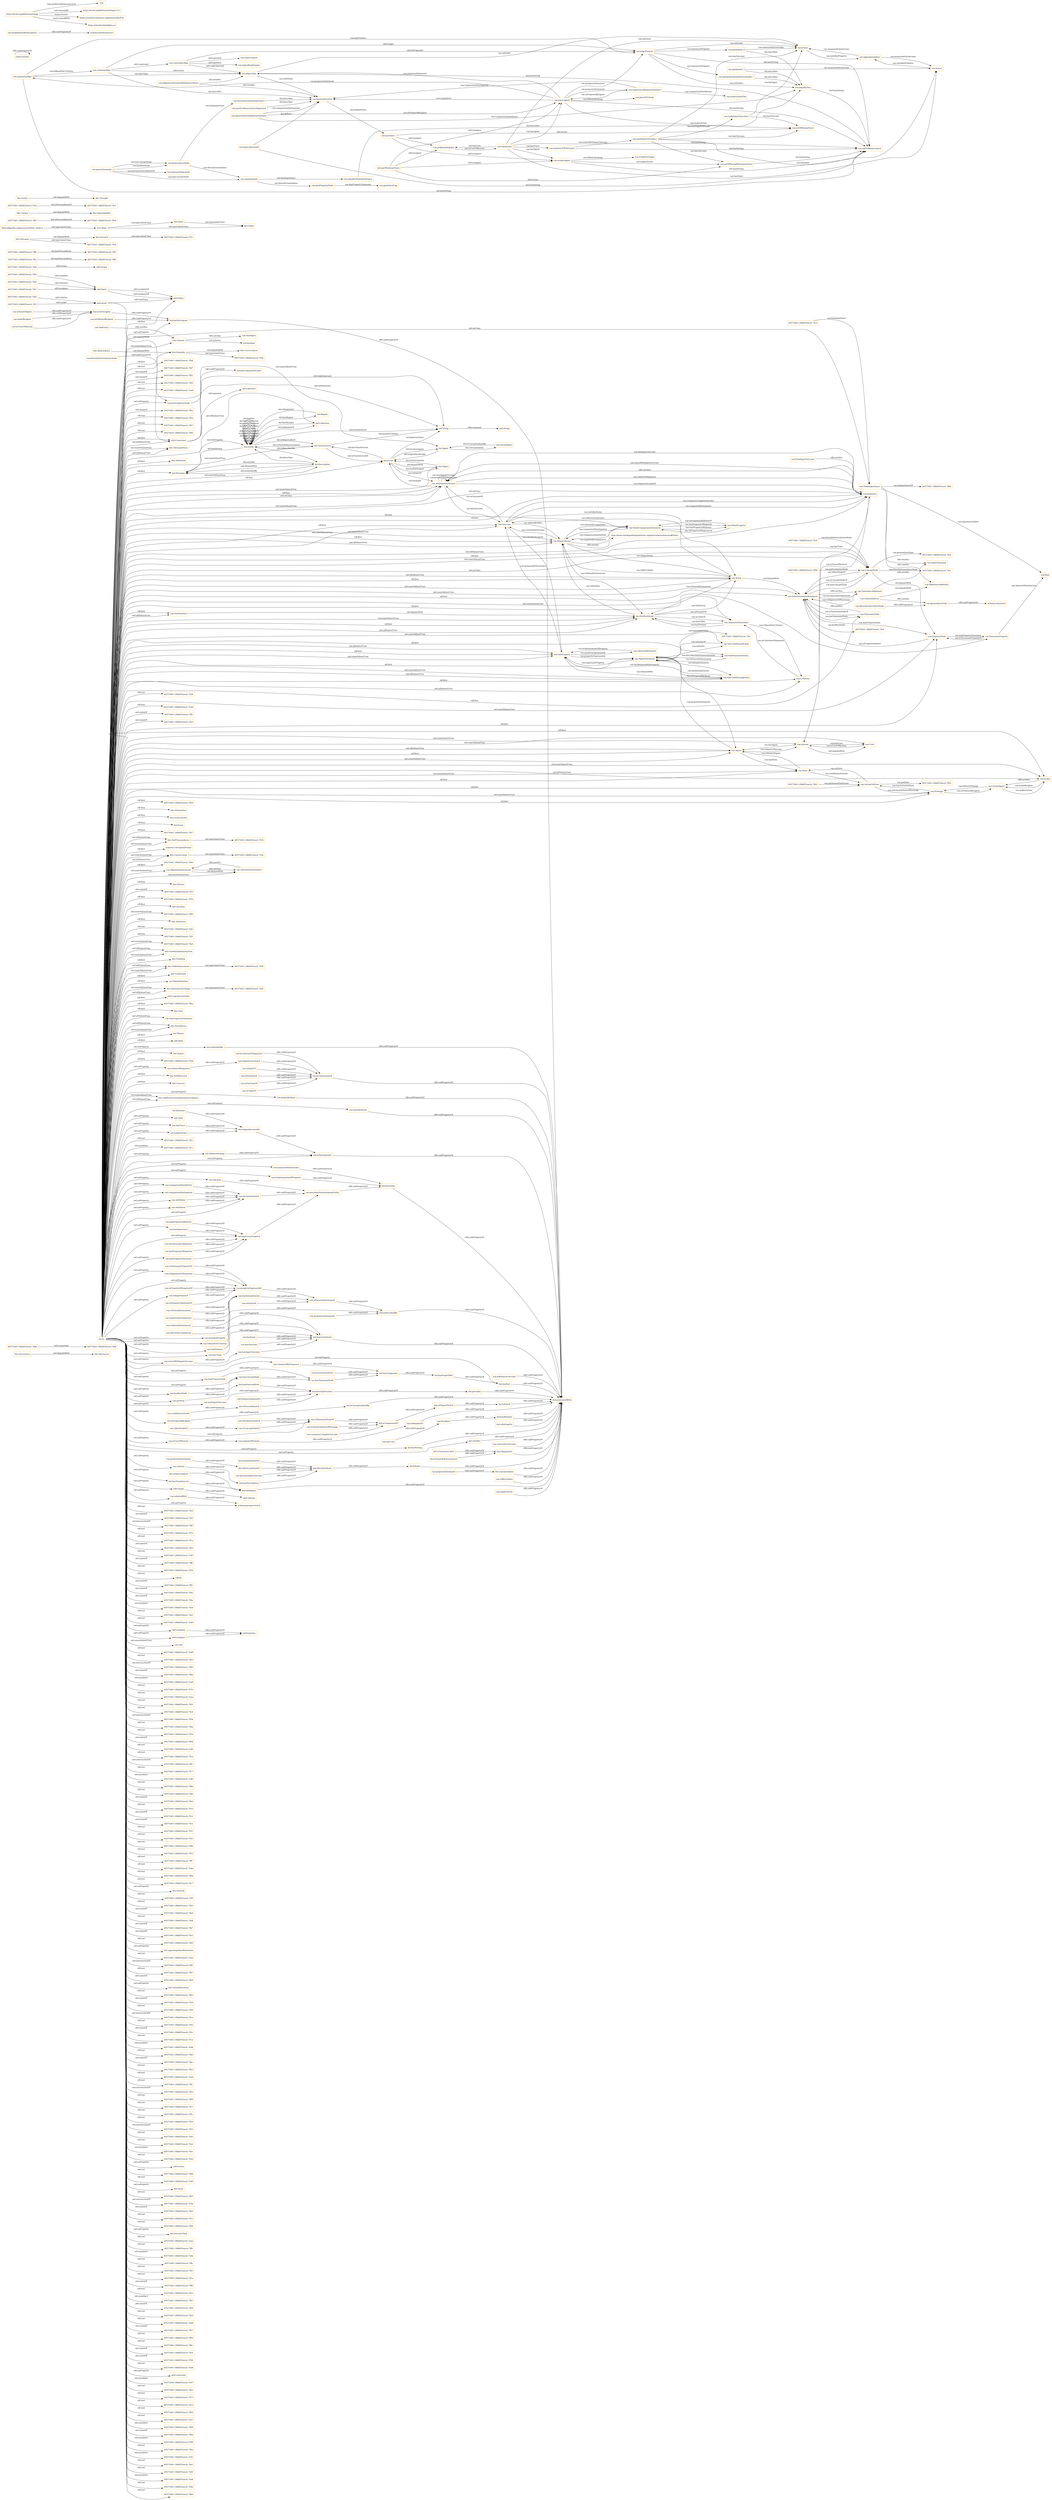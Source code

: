 digraph ar2dtool_diagram { 
rankdir=LR;
size="1501"
node [shape = rectangle, color="orange"]; "bhv:Dominance" "40575401:18bfd55eecd:-7fd8" "dul:Situation" "40575401:18bfd55eecd:-7fdb" "odrl:Action" "40575401:18bfd55eecd:-7fd5" "40575401:18bfd55eecd:-7ff9" "40575401:18bfd55eecd:-7fc6" "bhv:PersonalFocus" "bhv:Hedonism" "40575401:18bfd55eecd:-7ff3" "bhv:Societal" "vae:NodeImportance" "bhv:Universalism" "40575401:18bfd55eecd:-7f42" "40575401:18bfd55eecd:-7f59" "40575401:18bfd55eecd:-7fa1" "vae:Value" "bhv:Stimulation" "odrl:Policy" "bhv:Achievement" "bhv:Value" "dul:Norm" "40575401:18bfd55eecd:-7f4e" "40575401:18bfd55eecd:-7fed" "40575401:18bfd55eecd:-7f47" "odrl:Operator" "vae:VaeProperty" "bhv:SelfTrascendence" "vae:Outcome" "schema:ConceptualFrame" "vae:VaeEntity" "vae:MultiInputOutcome" "bhv:Conservation" "40575401:18bfd55eecd:-7f4d" "vae:AlignmentStatement" "bhv:Dependability" "dul:SocialObject" "bhv:Caring" "odrl:Asset" "bhv:Nature" "vae:Generalization" "vae:Context" "vae:ActionOnState" "vae:VaeStatement" "vae:TaxonomyProperty" "40575401:18bfd55eecd:-7f1b" "bhv:Security" "vae:ConceptNode" "dul:Object" "40575401:18bfd55eecd:-7fb2" "40575401:18bfd55eecd:-7f80" "bhv:Tolerance" "vae:System" "http://dbpedia.org/resource/Value_(ethics)" "bhv:Humility" "40575401:18bfd55eecd:-7fe7" "40575401:18bfd55eecd:-7f2f" "40575401:18bfd55eecd:-7fa4" "odrl:Party" "vae:Norm" "40575401:18bfd55eecd:-7f24" "40575401:18bfd55eecd:-7fc3" "40575401:18bfd55eecd:-7fb8" "bhv:GrowthAndAnxietyFree" "40575401:18bfd55eecd:-7ff0" "vae:User" "vae:Sequence" "vae:AgentStatement" "vae:VaeConditionedEntity" "bhv:Tradition" "dul:Event" "dul:Agent" "vae:ValueTaxonomyStatement" "40575401:18bfd55eecd:-7fcf" "40575401:18bfd55eecd:-7fc9" "vae:TaxonomyAlignment" "bhv:SelfEnhancement" "vae:Strategy" "vae:Agent" "bhv:Benevolence" "vae:FinalInputOutcome" "vae:VaeSituation" "bhv:Conformity" "vae:Action" "40575401:18bfd55eecd:-7fe1" "bhv:Resources" "dul:Collection" "40575401:18bfd55eecd:-7f1c" "vae:AwarenessStatement" "vae:ValueDefinition" "bhv:OpennessToChange" "vae:ActingAgent" "odrl:LogicalConstraint" "40575401:18bfd55eecd:-7f5a" "vae:ValueConcept" "vae:PropertyNode" "vae:ValueProperty" "40575401:18bfd55eecd:-7fde" "vae:ValueComparisonStatement" "40575401:18bfd55eecd:-7f30" "vae:VaeStatementEntity" "40575401:18bfd55eecd:-7fd2" "vae:Criterion" "bhv:Thought" "dul:TimeInterval" "40575401:18bfd55eecd:-7fbb" "40575401:18bfd55eecd:-7ff6" "40575401:18bfd55eecd:-7fbe" "vae:State" "dul:Entity" "bhv:Face" "vae:VaeConditioningEntity" "vae:TaxonomyNode" "vae:VaePropertyStatement" "bhv:SocialFocus" "40575401:18bfd55eecd:-7f3a" "40575401:18bfd55eecd:-7fc0" "odrl:Constraint" "vae:OptimizedProperty" "40575401:18bfd55eecd:-7fea" "dul:Theory" "40575401:18bfd55eecd:-7ffc" "dul:Region" "dul:Description" "40575401:18bfd55eecd:-7fcc" "bhv:Action" "vcvf:Value" "odrl:Rule" "bhv:Power" "vae:ImportanceRelation" "bhv:Personal" "40575401:18bfd55eecd:-7f39" "40575401:18bfd55eecd:-7fe4" "vae:ArgumentStatement" "bhv:SelfDirection" "bhv:Concern" "40575401:18bfd55eecd:-7fb5" "bhv:SelfProtectionAndAnxietyAvoidance" ; /*classes style*/
	"bhv:Action" -> "bhv:Thought" [ label = "owl:disjointWith" ];
	"vae:particularizesNode" -> "schema:subsumedUnder" [ label = "rdfs:subPropertyOf" ];
	"vae:hasConceptNode" -> "vae:hasTaxonomyNode" [ label = "rdfs:subPropertyOf" ];
	"vae:ConceptNode" -> "vae:PropertyNode" [ label = "owl:disjointWith" ];
	"vae:argumentAlign" -> "vae:criterionAlign" [ label = "vae:isBasedOnCriterion" ];
	"vae:argumentAlign" -> "vae:alignPremise" [ label = "vae:hasPremise" ];
	"vae:argumentAlign" -> "vae:alignClaim" [ label = "vae:hasClaim" ];
	"vae:argumentAlign" -> "vae:taxProblemContext" [ label = "dul:hasSetting" ];
	"vae:isTaxonomyNodeOf" -> "dul:isComponentOf" [ label = "rdfs:subPropertyOf" ];
	"vae:previousInputOutcome" -> "dul:directlyFollows" [ label = "rdfs:subPropertyOf" ];
	"vae:proposesStatement" -> "dul:conceptualizes" [ label = "rdfs:subPropertyOf" ];
	"vae:hasTaxonomyNode" -> "dul:hasComponent" [ label = "rdfs:subPropertyOf" ];
	"vae:giniPropertyNode" -> "vae:giniIndexProp" [ label = "vae:hasPropertyTaxonomy" ];
	"dul:isSatisfiedBy" -> "dul:associatedWith" [ label = "rdfs:subPropertyOf" ];
	"vae:nextInputOutcome" -> "dul:directlyPrecedes" [ label = "rdfs:subPropertyOf" ];
	"vae:abidesByValue" -> "dul:associatedWith" [ label = "rdfs:subPropertyOf" ];
	"vae:VaeSituation" -> "vae:VaeStatement" [ label = "owl:disjointWith" ];
	"vae:benvolenceNodeImportance" -> "vae:benevolenceTax" [ label = "dul:describes" ];
	"dul:conceptualizes" -> "dul:associatedWith" [ label = "rdfs:subPropertyOf" ];
	"vae:comparisonHasInferior" -> "vae:interpretationOn" [ label = "rdfs:subPropertyOf" ];
	"vae:hasTrace" -> "dul:isAgentInvolvedIn" [ label = "rdfs:subPropertyOf" ];
	"vae:shapesNorm" -> "dul:associatedWith" [ label = "rdfs:subPropertyOf" ];
	"vae:isInputOf" -> "dul:isConstituentOf" [ label = "rdfs:subPropertyOf" ];
	"dul:involvesAgent" -> "dul:hasParticipant" [ label = "rdfs:subPropertyOf" ];
	"dul:isObservableAt" -> "dul:hasRegion" [ label = "rdfs:subPropertyOf" ];
	"terms:license" -> "terms:license" [ label = "rdfs:subPropertyOf" ];
	"vae:multiInputOutcome2" -> "vae:actOfPayingTaxes" [ label = "vae:hasOutcome" ];
	"vae:multiInputOutcome2" -> "vae:state2" [ label = "vae:hasInput" ];
	"vae:satisfiesNorm" -> "dul:associatedWith" [ label = "rdfs:subPropertyOf" ];
	"bhv:SelfTrascendence" -> "40575401:18bfd55eecd:-7f24" [ label = "owl:equivalentClass" ];
	"dul:isAgentInvolvedIn" -> "dul:isParticipantIn" [ label = "rdfs:subPropertyOf" ];
	"http://dbpedia.org/resource/Value_(ethics)" -> "vcvf:Value" [ label = "owl:equivalentClass" ];
	"vae:describesVaeStatementEntity" -> "dul:describes" [ label = "rdfs:subPropertyOf" ];
	"vae:hasPropertyTaxonomy" -> "vae:expressesProperty" [ label = "rdfs:subPropertyOf" ];
	"dul:Event" -> "dul:Object" [ label = "owl:disjointWith" ];
	"vae:isPremiseOf" -> "dul:isConstituentOf" [ label = "rdfs:subPropertyOf" ];
	"dul:isConstituentOf" -> "dul:associatedWith" [ label = "rdfs:subPropertyOf" ];
	"vae:interpretationOn" -> "vae:describesVaeStatementEntity" [ label = "rdfs:subPropertyOf" ];
	"vae:isTestedInStatement" -> "vae:hasInterpretation" [ label = "rdfs:subPropertyOf" ];
	"dul:Description" -> "dul:Situation" [ label = "owl:disjointWith" ];
	"vae:giniIndex0_3" -> "vae:state1" [ label = "vae:measuredOnOutcome" ];
	"vae:giniIndex0_3" -> "vae:equalityTax" [ label = "dul:describes" ];
	"vae:madeByAgent" -> "dul:involvesAgent" [ label = "rdfs:subPropertyOf" ];
	"dul:isPreconditionOf" -> "dul:directlyPrecedes" [ label = "rdfs:subPropertyOf" ];
	"vae:isOutcomeOf" -> "dul:isConstituentOf" [ label = "rdfs:subPropertyOf" ];
	"vae:isPresentInStatement" -> "dul:isDescribedBy" [ label = "rdfs:subPropertyOf" ];
	"vae:hasInput" -> "dul:hasConstituent" [ label = "rdfs:subPropertyOf" ];
	"bhv:Personal" -> "bhv:Societal" [ label = "owl:disjointWith" ];
	"bhv:Personal" -> "40575401:18bfd55eecd:-7f3a" [ label = "owl:equivalentClass" ];
	"vae:hasUser" -> "vae:hasAgent" [ label = "rdfs:subPropertyOf" ];
	"vae:equalityTax" -> "vae:taxProblemContext" [ label = "dul:hasSetting" ];
	"vae:influencesOutcome" -> "dul:associatedWith" [ label = "rdfs:subPropertyOf" ];
	"dul:hasPart" -> "dul:associatedWith" [ label = "rdfs:subPropertyOf" ];
	"vae:onState" -> "dul:hasPrecondition" [ label = "rdfs:subPropertyOf" ];
	"vae:hasActionOnState" -> "dul:hasComponent" [ label = "rdfs:subPropertyOf" ];
	"vae:AgentStatement" -> "40575401:18bfd55eecd:-7fa1" [ label = "owl:equivalentClass" ];
	"vae:hasPropertyNode" -> "vae:hasTaxonomyNode" [ label = "rdfs:subPropertyOf" ];
	"vae:payMinimumTaxes" -> "vae:problemModeller" [ label = "odrl:assigner" ];
	"vae:payMinimumTaxes" -> "vae:payerAgent" [ label = "odrl:assignee" ];
	"vae:payMinimumTaxes" -> "vae:evaderAgent" [ label = "odrl:assignee" ];
	"vae:payMinimumTaxes" -> "vae:actOfPayingMiniumumTaxes" [ label = "odrl:action" ];
	"vae:equalityNode" -> "vae:giniPropertyNode" [ label = "vae:directlyGeneralizes" ];
	"vae:equalityNode" -> "vae:equalityNodeImportance" [ label = "vae:hasImportance" ];
	"dul:hasPrecondition" -> "dul:directlyFollows" [ label = "rdfs:subPropertyOf" ];
	"vae:hasPropertyOfSuperior" -> "vae:expressesProperty" [ label = "rdfs:subPropertyOf" ];
	"odrl:Asset" -> "odrl:Constraint" [ label = "owl:disjointWith" ];
	"bhv:Conservation" -> "40575401:18bfd55eecd:-7f5a" [ label = "owl:equivalentClass" ];
	"dul:hasRegion" -> "dul:associatedWith" [ label = "rdfs:subPropertyOf" ];
	"vae:isPropertyNodeOf" -> "vae:isTaxonomyNodeOf" [ label = "rdfs:subPropertyOf" ];
	"bhv:Societal" -> "40575401:18bfd55eecd:-7f1c" [ label = "owl:equivalentClass" ];
	"dul:precedes" -> "dul:associatedWith" [ label = "rdfs:subPropertyOf" ];
	"vae:comparisonHasSuperior" -> "vae:interpretationOn" [ label = "rdfs:subPropertyOf" ];
	"vae:hasOutcome" -> "dul:hasConstituent" [ label = "rdfs:subPropertyOf" ];
	"vae:Norm" -> "vae:ValueTaxonomyStatement" [ label = "owl:disjointWith" ];
	"vae:alignPremise" -> "vae:equalityTax" [ label = "vae:withValue" ];
	"vae:alignPremise" -> "vae:state2" [ label = "vae:onEntity" ];
	"vae:alignPremise" -> "vae:giniIndexSatisfiedThreshold0_7" [ label = "vae:expressesProperty" ];
	"vae:alignPremise" -> "vae:giniIndex0_9" [ label = "vae:expressesProperty" ];
	"vae:alignPremise" -> "vae:taxProblemContext" [ label = "dul:hasSetting" ];
	"vae:isProposedByAgent" -> "dul:isConceptualizedBy" [ label = "rdfs:subPropertyOf" ];
	"dul:isComponentOf" -> "dul:isPropertPartOf" [ label = "rdfs:subPropertyOf" ];
	"vae:Value" -> "bhv:Value" [ label = "owl:equivalentClass" ];
	"bhv:Dominance" -> "bhv:Resources" [ label = "owl:disjointWith" ];
	"vae:isEntityOf" -> "vae:isPresentInStatement" [ label = "rdfs:subPropertyOf" ];
	"dul:isConceptualizedBy" -> "dul:associatedWith" [ label = "rdfs:subPropertyOf" ];
	"vae:MultiInputOutcome" -> "vae:Sequence" [ label = "rdfs:seeAlso" ];
	"vae:propertyExpressedAt" -> "vae:isPresentInStatement" [ label = "rdfs:subPropertyOf" ];
	"vae:payerAgent" -> "vae:taxProblemContext" [ label = "dul:hasSetting" ];
	"vae:payerAgent" -> "vae:importanceRelationTaxPayer" [ label = "vae:proposesStatement" ];
	"vae:payerAgent" -> "vae:payerStrategy" [ label = "vae:followsStrategy" ];
	"vae:payerAgent" -> "vae:benevolenceTax" [ label = "vcvf:commitsTo" ];
	"vae:payerAgent" -> "vae:argumentAlign" [ label = "vae:proposesStatement" ];
	"vae:payerAgent" -> "vae:alignClaim" [ label = "vae:proposesStatement" ];
	"vae:payerAgent" -> "vae:actOfPayingTaxes" [ label = "vae:makesAction" ];
	"vae:payerAgent" -> "vae:alignPremise" [ label = "vae:proposesStatement" ];
	"vae:hasState" -> "dul:isAgentInvolvedIn" [ label = "rdfs:subPropertyOf" ];
	"vae:AwarenessStatement" -> "vae:AlignmentStatement" [ label = "rdfs:seeAlso" ];
	"vae:isConceptNodeOf" -> "vae:isTaxonomyNodeOf" [ label = "rdfs:subPropertyOf" ];
	"bhv:Caring" -> "bhv:Dependability" [ label = "owl:disjointWith" ];
	"vae:payTaxes" -> "vae:problemModeller" [ label = "odrl:assigner" ];
	"vae:payTaxes" -> "vae:evaderAgent" [ label = "odrl:assignee" ];
	"vae:payTaxes" -> "vae:actOfPayingTaxes" [ label = "odrl:action" ];
	"vae:hasRootNode" -> "vae:hasConceptNode" [ label = "rdfs:subPropertyOf" ];
	"vae:isAgentOfSystem" -> "dul:isMemberOf" [ label = "rdfs:subPropertyOf" ];
	"dul:hasProperPart" -> "dul:hasPart" [ label = "rdfs:subPropertyOf" ];
	"vae:aggregationSum" -> "vae:state2" [ label = "vae:measuredOnOutcome" ];
	"vae:aggregationSum" -> "vae:state1" [ label = "vae:measuredOnOutcome" ];
	"vae:ValueConcept" -> "http://www.ontologydesignpatterns.org/ont/values/valuecore#Value" [ label = "rdfs:seeAlso" ];
	"vae:state1" -> "vae:aggregationSum" [ label = "vae:satisfiesProperty" ];
	"vae:isInputOutcomeOf" -> "dul:isConstituentOf" [ label = "rdfs:subPropertyOf" ];
	"vae:payerTaxonomy" -> "vae:taxonomAlignment" [ label = "vae:hasTaxonomyAlignment" ];
	"vae:payerTaxonomy" -> "vae:benevolenceNode" [ label = "vae:hasRootNode" ];
	"vae:payerTaxonomy" -> "vae:equalityNode" [ label = "vae:hasConceptNode" ];
	"vae:payerTaxonomy" -> "vae:benevolenceNode" [ label = "vae:hasConceptNode" ];
	"vae:isTaxonomyPropertyOf" -> "vae:propertyExpressedAt" [ label = "rdfs:subPropertyOf" ];
	"vae:giniIndex0_9" -> "vae:state2" [ label = "vae:measuredOnOutcome" ];
	"vae:giniIndex0_9" -> "vae:equalityTax" [ label = "dul:describes" ];
	"vae:directlyParticularizesNode" -> "vae:particularizesNode" [ label = "rdfs:subPropertyOf" ];
	"vae:isRootNodeOf" -> "vae:isConceptNodeOf" [ label = "rdfs:subPropertyOf" ];
	"vae:problemModeller" -> "vae:taxSystem" [ label = "vae:isUserOfSystem" ];
	"dul:hasSetting" -> "dul:associatedWith" [ label = "rdfs:subPropertyOf" ];
	"dul:hasMember" -> "dul:associatedWith" [ label = "rdfs:subPropertyOf" ];
	"vae:expressesProperty" -> "vae:describesVaeStatementEntity" [ label = "rdfs:subPropertyOf" ];
	"vae:taxSystem" -> "vae:problemModeller" [ label = "vae:hasUser" ];
	"vae:taxSystem" -> "vae:sequenceOfOutcomes" [ label = "vae:hasTrace" ];
	"vae:taxSystem" -> "vae:state2" [ label = "vae:hasState" ];
	"vae:taxSystem" -> "vae:state1" [ label = "vae:hasState" ];
	"vae:taxSystem" -> "vae:payerAgent" [ label = "vae:hasAgent" ];
	"vae:taxSystem" -> "vae:evaderAgent" [ label = "vae:hasAgent" ];
	"vae:taxSystem" -> "vae:taxProblemContext" [ label = "dul:hasSetting" ];
	"vae:hasAgent" -> "dul:hasMember" [ label = "rdfs:subPropertyOf" ];
	"vae:isFollowedByAgent" -> "dul:hasParticipant" [ label = "rdfs:subPropertyOf" ];
	"vae:criterionAlign" -> "vae:alignPremise" [ label = "odrl:target" ];
	"vae:criterionAlign" -> "vae:constraintAlign" [ label = "odrl:constraint" ];
	"vae:criterionAlign" -> "vae:alignClaim" [ label = "odrl:action" ];
	"vae:criterionAlign" -> "vae:benevolenceTax" [ label = "dul:describes" ];
	"vae:hasRelationWithProperty" -> "schema:hasPerspective" [ label = "rdfs:subPropertyOf" ];
	"vae:measuredOnOutcome" -> "dul:describes" [ label = "rdfs:subPropertyOf" ];
	"vae:isImportanceOf" -> "vae:propertyExpressedAt" [ label = "rdfs:subPropertyOf" ];
	"dul:isSettingFor" -> "dul:associatedWith" [ label = "rdfs:subPropertyOf" ];
	"vae:perform" -> "dul:hasPostcondition" [ label = "rdfs:subPropertyOf" ];
	"vcvf:Value" -> "bhv:Value" [ label = "owl:equivalentClass" ];
	"vcvf:Value" -> "vae:Value" [ label = "owl:equivalentClass" ];
	"dul:isPartOf" -> "dul:associatedWith" [ label = "rdfs:subPropertyOf" ];
	"vae:isTraceOfSystem" -> "dul:involvesAgent" [ label = "rdfs:subPropertyOf" ];
	"dul:isParticipantIn" -> "dul:associatedWith" [ label = "rdfs:subPropertyOf" ];
	"vae:directlyGeneralizesNode" -> "vae:generalizesNode" [ label = "rdfs:subPropertyOf" ];
	"dul:hasTimeInterval" -> "dul:hasRegion" [ label = "rdfs:subPropertyOf" ];
	"vae:importanceRelationTaxPayer" -> "vae:payerAgent" [ label = "vae:isProposedByAgent" ];
	"vae:importanceRelationTaxPayer" -> "vae:benevolenceTax" [ label = "vae:comparisonHasSuperior" ];
	"vae:importanceRelationTaxPayer" -> "vae:achievementTax" [ label = "vae:comparisonHasInferior" ];
	"vae:conditionsActionIn" -> "dul:isPreconditionOf" [ label = "rdfs:subPropertyOf" ];
	"vae:superiorInComparison" -> "vae:hasInterpretation" [ label = "rdfs:subPropertyOf" ];
	"vae:System" -> "vae:User" [ label = "owl:disjointWith" ];
	"dul:satisfies" -> "dul:associatedWith" [ label = "rdfs:subPropertyOf" ];
	"vae:TaxonomyNode" -> "vae:ValueTaxonomyStatement" [ label = "rdfs:seeAlso" ];
	"vae:ValueTaxonomyStatement" -> "vae:TaxonomyAlignment" [ label = "rdfs:seeAlso" ];
	"vae:followsStrategy" -> "dul:isParticipantIn" [ label = "rdfs:subPropertyOf" ];
	"vae:hasPropertyOfInferior" -> "vae:expressesProperty" [ label = "rdfs:subPropertyOf" ];
	"vae:composedBySequence" -> "dul:hasComponent" [ label = "rdfs:subPropertyOf" ];
	"vae:isActionOnStateOfStrategy" -> "dul:isComponentOf" [ label = "rdfs:subPropertyOf" ];
	"https://w3id.org/def/vaeontology" -> "vae:" [ label = "vann:preferredNamespaceUri" ];
	"https://w3id.org/def/vaeontology" -> "https://w3id.org/def/vaeontology/1.0.1" [ label = "owl:versionIRI" ];
	"https://w3id.org/def/vaeontology" -> "https://creativecommons.org/licenses/by/4.0/" [ label = "terms:license" ];
	"https://w3id.org/def/vaeontology" -> "https://chowlk.linkeddata.es" [ label = "mod:createdWith" ];
	"vae:benevolenceTax" -> "vae:payTaxes" [ label = "vae:shapesNorm" ];
	"dul:hasComponent" -> "dul:hasProperPart" [ label = "rdfs:subPropertyOf" ];
	"vae:startsWithInputOutcome" -> "vae:hasInputOutcome" [ label = "rdfs:subPropertyOf" ];
	"dul:hasParticipant" -> "dul:associatedWith" [ label = "rdfs:subPropertyOf" ];
	"vae:isOptimizationOfProperty" -> "dul:describes" [ label = "rdfs:subPropertyOf" ];
	"vae:propertyOptimizedAt" -> "dul:isDescribedBy" [ label = "rdfs:subPropertyOf" ];
	"bhv:Humility" -> "bhv:Universalism" [ label = "owl:disjointWith" ];
	"bhv:Humility" -> "40575401:18bfd55eecd:-7f4e" [ label = "owl:equivalentClass" ];
	"vae:FinalInputOutcome" -> "vae:Sequence" [ label = "rdfs:seeAlso" ];
	"odrl:target" -> "odrl:relation" [ label = "rdfs:subPropertyOf" ];
	"vae:benevolenceDef" -> "vae:benevolenceTax" [ label = "dul:defines" ];
	"vae:benevolenceDef" -> "vae:taxProblemContext" [ label = "dul:hasSetting" ];
	"bhv:SelfEnhancement" -> "40575401:18bfd55eecd:-7f30" [ label = "owl:equivalentClass" ];
	"dul:directlyPrecedes" -> "dul:precedes" [ label = "rdfs:subPropertyOf" ];
	"vae:makesAction" -> "dul:isAgentInvolvedIn" [ label = "rdfs:subPropertyOf" ];
	"vae:constrainsOutcome" -> "dul:associatedWith" [ label = "rdfs:subPropertyOf" ];
	"vae:withValue" -> "vae:interpretationOn" [ label = "rdfs:subPropertyOf" ];
	"vae:constraintAlign" -> "vae:alignClaim" [ label = "odrl:rightOperand" ];
	"vae:constraintAlign" -> "vae:sameContext" [ label = "odrl:operator" ];
	"vae:constraintAlign" -> "vae:logicalImplication" [ label = "odrl:operator" ];
	"vae:constraintAlign" -> "vae:alignPremise" [ label = "odrl:leftOperand" ];
	"dul:isRegionFor" -> "dul:associatedWith" [ label = "rdfs:subPropertyOf" ];
	"dul:describes" -> "dul:associatedWith" [ label = "rdfs:subPropertyOf" ];
	"vae:satisfiesProperty" -> "dul:isDescribedBy" [ label = "rdfs:subPropertyOf" ];
	"vae:isAlignmentOfTaxonomy" -> "vae:propertyExpressedAt" [ label = "rdfs:subPropertyOf" ];
	"vae:TaxonomyAlignment" -> "vae:ValueTaxonomy" [ label = "rdfs:seeAlso" ];
	"vae:generalizationRelationTaxPayer" -> "vae:payerAgent" [ label = "vae:isProposedByAgent" ];
	"vae:generalizationRelationTaxPayer" -> "vae:benevolenceTax" [ label = "vae:comparisonHasSuperior" ];
	"vae:generalizationRelationTaxPayer" -> "vae:equalityTax" [ label = "vae:comparisonHasInferior" ];
	"vae:hasImportance" -> "vae:expressesProperty" [ label = "rdfs:subPropertyOf" ];
	"vae:alignClaim" -> "vae:benevolenceTax" [ label = "vae:withValue" ];
	"vae:alignClaim" -> "vae:state2" [ label = "vae:onEntity" ];
	"vae:alignClaim" -> "vae:taxProblemContext" [ label = "dul:hasSetting" ];
	"dul:isDescribedBy" -> "dul:associatedWith" [ label = "rdfs:subPropertyOf" ];
	"vae:actOfPayingMiniumumTaxes" -> "vae:taxProblemContext" [ label = "dul:hasSetting" ];
	"vae:relationWith" -> "schema:perspectiveOn" [ label = "rdfs:subPropertyOf" ];
	"vae:NodeImportance" -> "vae:ValueTaxonomy" [ label = "rdfs:seeAlso" ];
	"vae:NodeImportance" -> "vae:ImportanceRelation" [ label = "rdfs:seeAlso" ];
	"dul:isSubordinatedTo" -> "dul:directlyFollows" [ label = "rdfs:subPropertyOf" ];
	"vae:multiInputOutcome1" -> "vae:multiInputOutcome2" [ label = "vae:nextInputOutcome" ];
	"vae:multiInputOutcome1" -> "vae:state2" [ label = "vae:hasOutcome" ];
	"vae:multiInputOutcome1" -> "vae:actOfPayingTaxes" [ label = "vae:hasOutcome" ];
	"vae:multiInputOutcome1" -> "vae:actOfPayingMiniumumTaxes" [ label = "vae:hasOutcome" ];
	"vae:multiInputOutcome1" -> "vae:state1" [ label = "vae:hasInput" ];
	"vae:Action" -> "vae:ActingAgent" [ label = "rdfs:seeAlso" ];
	"vae:isValuedInStatement" -> "vae:hasInterpretation" [ label = "rdfs:subPropertyOf" ];
	"vae:sequenceOfOutcomes" -> "vae:multiInputOutcome1" [ label = "vae:startsWithInputOutcome" ];
	"vae:sequenceOfOutcomes" -> "vae:taxProblemContext" [ label = "dul:hasSetting" ];
	"vae:inferiorInComparison" -> "vae:hasInterpretation" [ label = "rdfs:subPropertyOf" ];
	"vae:VaeEntity" -> "vae:Context" [ label = "rdfs:seeAlso" ];
	"vae:withNorm" -> "vae:interpretationOn" [ label = "rdfs:subPropertyOf" ];
	"vae:isClaimOf" -> "dul:isConstituentOf" [ label = "rdfs:subPropertyOf" ];
	"vae:hasInputOutcome" -> "dul:hasConstituent" [ label = "rdfs:subPropertyOf" ];
	"vae:alignmentSituationWithbenevolence" -> "vae:benevolenceTax" [ label = "dul:satisfies" ];
	"vae:alignmentSituationWithbenevolence" -> "vae:alignClaim" [ label = "dul:satisfies" ];
	"vae:isPropertyOfSuperiorOf" -> "vae:propertyExpressedAt" [ label = "rdfs:subPropertyOf" ];
	"vae:evaderAgent" -> "vae:actOfPayingMiniumumTaxes" [ label = "vae:makesAction" ];
	"vae:evaderAgent" -> "vae:evaderStrategy" [ label = "vae:followsStrategy" ];
	"vae:evaderAgent" -> "vae:taxProblemContext" [ label = "dul:hasSetting" ];
	"vae:isStateOfAgent" -> "dul:involvesAgent" [ label = "rdfs:subPropertyOf" ];
	"dul:isPropertPartOf" -> "dul:isPartOf" [ label = "rdfs:subPropertyOf" ];
	"vae:Generalization" -> "vae:generalizesNode" [ label = "rdfs:seeAlso" ];
	"vae:Generalization" -> "vae:ImportanceRelation" [ label = "owl:disjointWith" ];
	"vae:Context" -> "vae:VaeObject" [ label = "rdfs:seeAlso" ];
	"NULL" -> "40575401:18bfd55eecd:-7eef" [ label = "rdf:rest" ];
	"NULL" -> "40575401:18bfd55eecd:-7fef" [ label = "owl:unionOf" ];
	"NULL" -> "40575401:18bfd55eecd:-7fbf" [ label = "owl:intersectionOf" ];
	"NULL" -> "dul:Collection" [ label = "owl:allValuesFrom" ];
	"NULL" -> "40575401:18bfd55eecd:-7f33" [ label = "rdf:rest" ];
	"NULL" -> "vae:hasConceptNode" [ label = "owl:onProperty" ];
	"NULL" -> "40575401:18bfd55eecd:-7f7e" [ label = "rdf:rest" ];
	"NULL" -> "40575401:18bfd55eecd:-7fce" [ label = "owl:unionOf" ];
	"NULL" -> "bhv:PersonalFocus" [ label = "owl:someValuesFrom" ];
	"NULL" -> "40575401:18bfd55eecd:-7ef0" [ label = "rdf:rest" ];
	"NULL" -> "bhv:Hedonism" [ label = "rdf:first" ];
	"NULL" -> "40575401:18bfd55eecd:-7ffb" [ label = "owl:unionOf" ];
	"NULL" -> "40575401:18bfd55eecd:-7f54" [ label = "rdf:rest" ];
	"NULL" -> "bhv:Conservation" [ label = "owl:allValuesFrom" ];
	"NULL" -> "rdf:nil" [ label = "rdf:rest" ];
	"NULL" -> "40575401:18bfd55eecd:-7ff2" [ label = "owl:unionOf" ];
	"NULL" -> "vae:VaeConditioningEntity" [ label = "owl:someValuesFrom" ];
	"NULL" -> "vae:isBasedOnCriterion" [ label = "owl:onProperty" ];
	"NULL" -> "40575401:18bfd55eecd:-7f4a" [ label = "owl:unionOf" ];
	"NULL" -> "40575401:18bfd55eecd:-7fda" [ label = "owl:unionOf" ];
	"NULL" -> "40575401:18bfd55eecd:-7ee4" [ label = "owl:members" ];
	"NULL" -> "vae:isTaxonomyNodeOf" [ label = "owl:onProperty" ];
	"NULL" -> "vae:interpretationOn" [ label = "owl:onProperty" ];
	"NULL" -> "vae:ConceptNode" [ label = "rdf:first" ];
	"NULL" -> "40575401:18bfd55eecd:-7ee1" [ label = "rdf:rest" ];
	"NULL" -> "40575401:18bfd55eecd:-7ed5" [ label = "rdf:rest" ];
	"NULL" -> "vae:PropertyNode" [ label = "rdf:first" ];
	"NULL" -> "odrl:assignee" [ label = "owl:onProperty" ];
	"NULL" -> "vae:ConceptNode" [ label = "owl:someValuesFrom" ];
	"NULL" -> "vae:expressesProperty" [ label = "owl:onProperty" ];
	"NULL" -> "vae:VaeSituation" [ label = "owl:allValuesFrom" ];
	"NULL" -> "dul:hasSetting" [ label = "owl:onProperty" ];
	"NULL" -> "bhv:SelfTrascendence" [ label = "owl:someValuesFrom" ];
	"NULL" -> "owl:real" [ label = "owl:someValuesFrom" ];
	"NULL" -> "40575401:18bfd55eecd:-7ed9" [ label = "rdf:rest" ];
	"NULL" -> "40575401:18bfd55eecd:-7f59" [ label = "rdf:first" ];
	"NULL" -> "odrl:LogicalConstraint" [ label = "rdf:first" ];
	"NULL" -> "vae:onEntity" [ label = "owl:onProperty" ];
	"NULL" -> "vae:VaeConditioningEntity" [ label = "owl:allValuesFrom" ];
	"NULL" -> "40575401:18bfd55eecd:-7ef3" [ label = "rdf:rest" ];
	"NULL" -> "vae:TaxonomyNode" [ label = "rdf:first" ];
	"NULL" -> "vae:abidesByValue" [ label = "owl:onProperty" ];
	"NULL" -> "vae:comparisonHasInferior" [ label = "owl:onProperty" ];
	"NULL" -> "40575401:18bfd55eecd:-7f40" [ label = "owl:intersectionOf" ];
	"NULL" -> "vae:isUserOfSystem" [ label = "owl:onProperty" ];
	"NULL" -> "40575401:18bfd55eecd:-7fdd" [ label = "owl:unionOf" ];
	"NULL" -> "vae:ActionOnState" [ label = "rdf:first" ];
	"NULL" -> "vae:VaeStatement" [ label = "owl:someValuesFrom" ];
	"NULL" -> "vae:Criterion" [ label = "owl:allValuesFrom" ];
	"NULL" -> "odrl:Constraint" [ label = "owl:allValuesFrom" ];
	"NULL" -> "vae:VaeProperty" [ label = "owl:allValuesFrom" ];
	"NULL" -> "bhv:GrowthAndAnxietyFree" [ label = "owl:someValuesFrom" ];
	"NULL" -> "vae:withValue" [ label = "owl:onProperty" ];
	"NULL" -> "vae:Strategy" [ label = "owl:someValuesFrom" ];
	"NULL" -> "40575401:18bfd55eecd:-7ee8" [ label = "owl:members" ];
	"NULL" -> "40575401:18bfd55eecd:-7f35" [ label = "rdf:rest" ];
	"NULL" -> "vae:ConceptNode" [ label = "owl:onClass" ];
	"NULL" -> "vae:Action" [ label = "rdf:first" ];
	"NULL" -> "40575401:18bfd55eecd:-7eea" [ label = "rdf:rest" ];
	"NULL" -> "vae:MultiInputOutcome" [ label = "owl:someValuesFrom" ];
	"NULL" -> "40575401:18bfd55eecd:-7f05" [ label = "rdf:rest" ];
	"NULL" -> "40575401:18bfd55eecd:-7fcd" [ label = "rdf:rest" ];
	"NULL" -> "dul:hasPart" [ label = "owl:onProperty" ];
	"NULL" -> "40575401:18bfd55eecd:-7f58" [ label = "owl:intersectionOf" ];
	"NULL" -> "40575401:18bfd55eecd:-7f2f" [ label = "rdf:first" ];
	"NULL" -> "40575401:18bfd55eecd:-7f0b" [ label = "rdf:rest" ];
	"NULL" -> "vae:AwarenessStatement" [ label = "owl:someValuesFrom" ];
	"NULL" -> "40575401:18bfd55eecd:-7f26" [ label = "rdf:rest" ];
	"NULL" -> "40575401:18bfd55eecd:-7f99" [ label = "owl:unionOf" ];
	"NULL" -> "40575401:18bfd55eecd:-7ef6" [ label = "rdf:rest" ];
	"NULL" -> "vae:startsWithInputOutcome" [ label = "owl:onProperty" ];
	"NULL" -> "40575401:18bfd55eecd:-7fc4" [ label = "rdf:rest" ];
	"NULL" -> "40575401:18bfd55eecd:-7f4c" [ label = "owl:intersectionOf" ];
	"NULL" -> "40575401:18bfd55eecd:-7f17" [ label = "rdf:rest" ];
	"NULL" -> "40575401:18bfd55eecd:-7efb" [ label = "owl:members" ];
	"NULL" -> "40575401:18bfd55eecd:-7f8b" [ label = "rdf:rest" ];
	"NULL" -> "40575401:18bfd55eecd:-7fdf" [ label = "rdf:rest" ];
	"NULL" -> "vae:Agent" [ label = "owl:someValuesFrom" ];
	"NULL" -> "vae:isStartOfSequence" [ label = "owl:onProperty" ];
	"NULL" -> "bhv:Tradition" [ label = "rdf:first" ];
	"NULL" -> "40575401:18bfd55eecd:-7fe6" [ label = "owl:unionOf" ];
	"NULL" -> "vae:nextInputOutcome" [ label = "owl:onProperty" ];
	"NULL" -> "40575401:18bfd55eecd:-7f10" [ label = "rdf:rest" ];
	"NULL" -> "40575401:18bfd55eecd:-7f1b" [ label = "rdf:first" ];
	"NULL" -> "vae:Sequence" [ label = "owl:onClass" ];
	"NULL" -> "40575401:18bfd55eecd:-7fc2" [ label = "owl:unionOf" ];
	"NULL" -> "vae:hasRootNode" [ label = "owl:onProperty" ];
	"NULL" -> "40575401:18bfd55eecd:-7fc5" [ label = "owl:unionOf" ];
	"NULL" -> "vae:VaeConditionedEntity" [ label = "owl:someValuesFrom" ];
	"NULL" -> "40575401:18bfd55eecd:-7f31" [ label = "rdf:rest" ];
	"NULL" -> "40575401:18bfd55eecd:-7f3e" [ label = "rdf:rest" ];
	"NULL" -> "40575401:18bfd55eecd:-7fd6" [ label = "rdf:rest" ];
	"NULL" -> "bhv:SelfEnhancement" [ label = "owl:someValuesFrom" ];
	"NULL" -> "bhv:GrowthAndAnxietyFree" [ label = "owl:allValuesFrom" ];
	"NULL" -> "vae:Outcome" [ label = "owl:someValuesFrom" ];
	"NULL" -> "bhv:SelfDirection" [ label = "rdf:first" ];
	"NULL" -> "vae:TaxonomyProperty" [ label = "owl:someValuesFrom" ];
	"NULL" -> "dul:Theory" [ label = "rdf:first" ];
	"NULL" -> "40575401:18bfd55eecd:-7f52" [ label = "rdf:rest" ];
	"NULL" -> "40575401:18bfd55eecd:-7ff7" [ label = "rdf:rest" ];
	"NULL" -> "dul:Event" [ label = "rdf:first" ];
	"NULL" -> "40575401:18bfd55eecd:-7ede" [ label = "rdf:rest" ];
	"NULL" -> "40575401:18bfd55eecd:-7f9d" [ label = "rdf:rest" ];
	"NULL" -> "vae:NodeImportance" [ label = "owl:onClass" ];
	"NULL" -> "vae:ArgumentStatement" [ label = "rdf:first" ];
	"NULL" -> "40575401:18bfd55eecd:-7fc7" [ label = "rdf:rest" ];
	"NULL" -> "bhv:attitude" [ label = "owl:onProperty" ];
	"NULL" -> "40575401:18bfd55eecd:-7eff" [ label = "rdf:rest" ];
	"NULL" -> "vae:Norm" [ label = "rdf:first" ];
	"NULL" -> "schema:perspectiveOn" [ label = "owl:onProperty" ];
	"NULL" -> "40575401:18bfd55eecd:-7f43" [ label = "rdf:rest" ];
	"NULL" -> "40575401:18bfd55eecd:-7fe9" [ label = "owl:unionOf" ];
	"NULL" -> "40575401:18bfd55eecd:-7fe8" [ label = "rdf:rest" ];
	"NULL" -> "vae:VaeProperty" [ label = "rdf:first" ];
	"NULL" -> "40575401:18bfd55eecd:-7fb7" [ label = "owl:unionOf" ];
	"NULL" -> "40575401:18bfd55eecd:-7fe3" [ label = "owl:unionOf" ];
	"NULL" -> "vae:isImportanceOf" [ label = "owl:onProperty" ];
	"NULL" -> "40575401:18bfd55eecd:-7fd9" [ label = "rdf:rest" ];
	"NULL" -> "bhv:opposingValueMotivation" [ label = "owl:onProperty" ];
	"NULL" -> "bhv:Humility" [ label = "rdf:first" ];
	"NULL" -> "dul:isSatisfiedBy" [ label = "owl:onProperty" ];
	"NULL" -> "vae:hasImportance" [ label = "owl:onProperty" ];
	"NULL" -> "40575401:18bfd55eecd:-7ee2" [ label = "rdf:rest" ];
	"NULL" -> "vae:satisfiesProperty" [ label = "owl:onProperty" ];
	"NULL" -> "40575401:18bfd55eecd:-7f9f" [ label = "owl:intersectionOf" ];
	"NULL" -> "bhv:OpennessToChange" [ label = "owl:allValuesFrom" ];
	"NULL" -> "40575401:18bfd55eecd:-7f97" [ label = "rdf:rest" ];
	"NULL" -> "vae:VaeStatement" [ label = "rdf:first" ];
	"NULL" -> "40575401:18bfd55eecd:-7fb4" [ label = "owl:unionOf" ];
	"NULL" -> "vae:VaeSituation" [ label = "rdf:first" ];
	"NULL" -> "bhv:valueMotivation" [ label = "owl:onProperty" ];
	"NULL" -> "vae:satisfiesNorm" [ label = "owl:onProperty" ];
	"NULL" -> "vae:relationWith" [ label = "owl:onProperty" ];
	"NULL" -> "40575401:18bfd55eecd:-7f03" [ label = "rdf:rest" ];
	"NULL" -> "bhv:Stimulation" [ label = "rdf:first" ];
	"NULL" -> "40575401:18bfd55eecd:-7fc8" [ label = "owl:unionOf" ];
	"NULL" -> "odrl:Constraint" [ label = "rdf:first" ];
	"NULL" -> "40575401:18bfd55eecd:-7ef4" [ label = "rdf:rest" ];
	"NULL" -> "odrl:target" [ label = "owl:onProperty" ];
	"NULL" -> "40575401:18bfd55eecd:-7f1a" [ label = "owl:intersectionOf" ];
	"NULL" -> "40575401:18bfd55eecd:-7efa" [ label = "rdf:rest" ];
	"NULL" -> "40575401:18bfd55eecd:-7f2c" [ label = "owl:unionOf" ];
	"NULL" -> "vae:makesAction" [ label = "owl:onProperty" ];
	"NULL" -> "40575401:18bfd55eecd:-7f15" [ label = "rdf:rest" ];
	"NULL" -> "dul:Object" [ label = "owl:someValuesFrom" ];
	"NULL" -> "40575401:18bfd55eecd:-7ed6" [ label = "owl:members" ];
	"NULL" -> "vae:onState" [ label = "owl:onProperty" ];
	"NULL" -> "40575401:18bfd55eecd:-7fd0" [ label = "rdf:rest" ];
	"NULL" -> "dul:isParticipantIn" [ label = "owl:onProperty" ];
	"NULL" -> "vae:VaeProperty" [ label = "owl:someValuesFrom" ];
	"NULL" -> "bhv:SelfProtectionAndAnxietyAvoidance" [ label = "owl:someValuesFrom" ];
	"NULL" -> "vae:Agent" [ label = "owl:allValuesFrom" ];
	"NULL" -> "40575401:18bfd55eecd:-7fec" [ label = "owl:unionOf" ];
	"NULL" -> "40575401:18bfd55eecd:-7fb3" [ label = "rdf:rest" ];
	"NULL" -> "40575401:18bfd55eecd:-7eeb" [ label = "rdf:rest" ];
	"NULL" -> "40575401:18bfd55eecd:-7ff1" [ label = "rdf:rest" ];
	"NULL" -> "40575401:18bfd55eecd:-7f2e" [ label = "owl:intersectionOf" ];
	"NULL" -> "vae:PropertyNode" [ label = "owl:someValuesFrom" ];
	"NULL" -> "40575401:18bfd55eecd:-7f06" [ label = "rdf:rest" ];
	"NULL" -> "dul:Situation" [ label = "rdf:first" ];
	"NULL" -> "40575401:18bfd55eecd:-7fc1" [ label = "rdf:rest" ];
	"NULL" -> "bhv:SelfEnhancement" [ label = "owl:allValuesFrom" ];
	"NULL" -> "vae:hasPropertyNode" [ label = "owl:onProperty" ];
	"NULL" -> "40575401:18bfd55eecd:-7f47" [ label = "rdf:first" ];
	"NULL" -> "40575401:18bfd55eecd:-7f0c" [ label = "rdf:rest" ];
	"NULL" -> "40575401:18bfd55eecd:-7f50" [ label = "rdf:rest" ];
	"NULL" -> "dul:Description" [ label = "owl:someValuesFrom" ];
	"NULL" -> "dul:hasTimeInterval" [ label = "owl:onProperty" ];
	"NULL" -> "40575401:18bfd55eecd:-7f22" [ label = "owl:intersectionOf" ];
	"NULL" -> "40575401:18bfd55eecd:-7edc" [ label = "rdf:rest" ];
	"NULL" -> "bhv:Conservation" [ label = "owl:someValuesFrom" ];
	"NULL" -> "40575401:18bfd55eecd:-7fe2" [ label = "rdf:rest" ];
	"NULL" -> "40575401:18bfd55eecd:-7eec" [ label = "owl:members" ];
	"NULL" -> "bhv:PersonalFocus" [ label = "owl:allValuesFrom" ];
	"NULL" -> "schema:ConceptualFrame" [ label = "rdf:first" ];
	"NULL" -> "40575401:18bfd55eecd:-7f20" [ label = "rdf:rest" ];
	"NULL" -> "vae:Strategy" [ label = "rdf:first" ];
	"NULL" -> "vae:Outcome" [ label = "rdf:first" ];
	"NULL" -> "odrl:action" [ label = "owl:onProperty" ];
	"NULL" -> "40575401:18bfd55eecd:-7f48" [ label = "rdf:rest" ];
	"NULL" -> "40575401:18bfd55eecd:-7efd" [ label = "rdf:rest" ];
	"NULL" -> "vae:isProposedByAgent" [ label = "owl:onProperty" ];
	"NULL" -> "bhv:focus" [ label = "owl:onProperty" ];
	"NULL" -> "40575401:18bfd55eecd:-7fd3" [ label = "rdf:rest" ];
	"NULL" -> "40575401:18bfd55eecd:-7f38" [ label = "owl:intersectionOf" ];
	"NULL" -> "vae:isAlignmentOfTaxonomy" [ label = "owl:onProperty" ];
	"NULL" -> "40575401:18bfd55eecd:-7fe0" [ label = "owl:unionOf" ];
	"NULL" -> "40575401:18bfd55eecd:-7f1e" [ label = "rdf:rest" ];
	"NULL" -> "40575401:18bfd55eecd:-7fb6" [ label = "rdf:rest" ];
	"NULL" -> "dul:executesTask" [ label = "owl:onProperty" ];
	"NULL" -> "40575401:18bfd55eecd:-7eee" [ label = "rdf:rest" ];
	"NULL" -> "40575401:18bfd55eecd:-7ff4" [ label = "rdf:rest" ];
	"NULL" -> "vae:MultiInputOutcome" [ label = "rdf:first" ];
	"NULL" -> "40575401:18bfd55eecd:-7eda" [ label = "owl:members" ];
	"NULL" -> "40575401:18bfd55eecd:-7ffa" [ label = "rdf:rest" ];
	"NULL" -> "vae:ValueTaxonomyStatement" [ label = "owl:someValuesFrom" ];
	"NULL" -> "bhv:SelfProtectionAndAnxietyAvoidance" [ label = "owl:allValuesFrom" ];
	"NULL" -> "vae:ValueDefinition" [ label = "rdf:first" ];
	"NULL" -> "40575401:18bfd55eecd:-7f0f" [ label = "rdf:rest" ];
	"NULL" -> "40575401:18bfd55eecd:-7fca" [ label = "rdf:rest" ];
	"NULL" -> "40575401:18bfd55eecd:-7ff8" [ label = "owl:unionOf" ];
	"NULL" -> "bhv:Security" [ label = "rdf:first" ];
	"NULL" -> "40575401:18bfd55eecd:-7fe5" [ label = "rdf:rest" ];
	"NULL" -> "vae:AgentStatement" [ label = "rdf:first" ];
	"NULL" -> "vae:propertyExpressedAt" [ label = "owl:onProperty" ];
	"NULL" -> "vae:AlignmentStatement" [ label = "owl:someValuesFrom" ];
	"NULL" -> "40575401:18bfd55eecd:-7f01" [ label = "owl:members" ];
	"NULL" -> "40575401:18bfd55eecd:-7fd4" [ label = "owl:unionOf" ];
	"NULL" -> "bhv:OpennessToChange" [ label = "owl:someValuesFrom" ];
	"NULL" -> "40575401:18bfd55eecd:-7feb" [ label = "rdf:rest" ];
	"NULL" -> "dul:hasParticipant" [ label = "owl:onProperty" ];
	"NULL" -> "odrl:assigner" [ label = "owl:onProperty" ];
	"NULL" -> "vae:Action" [ label = "owl:someValuesFrom" ];
	"NULL" -> "bhv:SocialFocus" [ label = "owl:someValuesFrom" ];
	"NULL" -> "vae:Norm" [ label = "owl:someValuesFrom" ];
	"NULL" -> "40575401:18bfd55eecd:-7ed4" [ label = "rdf:rest" ];
	"NULL" -> "dul:TimeInterval" [ label = "owl:someValuesFrom" ];
	"NULL" -> "vae:ValueComparisonStatement" [ label = "rdf:first" ];
	"NULL" -> "40575401:18bfd55eecd:-7f4d" [ label = "rdf:first" ];
	"NULL" -> "40575401:18bfd55eecd:-7fb1" [ label = "owl:unionOf" ];
	"NULL" -> "dul:satisfies" [ label = "owl:onProperty" ];
	"NULL" -> "vae:VaePropertyStatement" [ label = "owl:allValuesFrom" ];
	"NULL" -> "odrl:Rule" [ label = "rdf:first" ];
	"NULL" -> "40575401:18bfd55eecd:-7fb9" [ label = "rdf:rest" ];
	"NULL" -> "40575401:18bfd55eecd:-7fdc" [ label = "rdf:rest" ];
	"NULL" -> "40575401:18bfd55eecd:-7fcb" [ label = "owl:unionOf" ];
	"NULL" -> "40575401:18bfd55eecd:-7f56" [ label = "owl:unionOf" ];
	"NULL" -> "40575401:18bfd55eecd:-7ed8" [ label = "rdf:rest" ];
	"NULL" -> "bhv:SocialFocus" [ label = "owl:allValuesFrom" ];
	"NULL" -> "vae:ValueConcept" [ label = "owl:someValuesFrom" ];
	"NULL" -> "vae:hasPremise" [ label = "owl:onProperty" ];
	"NULL" -> "bhv:Tolerance" [ label = "rdf:first" ];
	"NULL" -> "dul:Agent" [ label = "owl:someValuesFrom" ];
	"NULL" -> "odrl:constraint" [ label = "owl:onProperty" ];
	"NULL" -> "vae:State" [ label = "owl:someValuesFrom" ];
	"NULL" -> "bhv:Power" [ label = "rdf:first" ];
	"NULL" -> "vae:withNorm" [ label = "owl:onProperty" ];
	"NULL" -> "bhv:Nature" [ label = "rdf:first" ];
	"NULL" -> "40575401:18bfd55eecd:-7ef7" [ label = "owl:members" ];
	"NULL" -> "vae:Action" [ label = "owl:allValuesFrom" ];
	"NULL" -> "vae:Agent" [ label = "rdf:first" ];
	"NULL" -> "40575401:18bfd55eecd:-7fee" [ label = "rdf:rest" ];
	"NULL" -> "40575401:18bfd55eecd:-7f13" [ label = "rdf:rest" ];
	"NULL" -> "vae:followsStrategy" [ label = "owl:onProperty" ];
	"NULL" -> "vae:Sequence" [ label = "rdf:first" ];
	"NULL" -> "bhv:Achievement" [ label = "rdf:first" ];
	"NULL" -> "vae:VaeStatementEntity" [ label = "rdf:first" ];
	"NULL" -> "bhv:Conformity" [ label = "rdf:first" ];
	"NULL" -> "40575401:18bfd55eecd:-7ee3" [ label = "rdf:rest" ];
	"NULL" -> "vae:perform" [ label = "owl:onProperty" ];
	"NULL" -> "bhv:SelfTrascendence" [ label = "owl:allValuesFrom" ];
	"NULL" -> "vae:Norm" [ label = "owl:allValuesFrom" ];
	"NULL" -> "40575401:18bfd55eecd:-7f04" [ label = "rdf:rest" ];
	"NULL" -> "40575401:18bfd55eecd:-7ee7" [ label = "rdf:rest" ];
	"NULL" -> "40575401:18bfd55eecd:-7f08" [ label = "owl:members" ];
	"NULL" -> "40575401:18bfd55eecd:-7fbe" [ label = "rdf:first" ];
	"NULL" -> "40575401:18bfd55eecd:-7f8d" [ label = "owl:unionOf" ];
	"NULL" -> "40575401:18bfd55eecd:-7f0d" [ label = "owl:members" ];
	"NULL" -> "40575401:18bfd55eecd:-7f0a" [ label = "rdf:rest" ];
	"NULL" -> "40575401:18bfd55eecd:-7ef1" [ label = "owl:members" ];
	"NULL" -> "40575401:18bfd55eecd:-7fa2" [ label = "rdf:rest" ];
	"NULL" -> "odrl:Policy" [ label = "rdf:first" ];
	"NULL" -> "vae:Context" [ label = "owl:someValuesFrom" ];
	"NULL" -> "40575401:18bfd55eecd:-7ef5" [ label = "rdf:rest" ];
	"NULL" -> "vae:ValueTaxonomyStatement" [ label = "rdf:first" ];
	"NULL" -> "40575401:18bfd55eecd:-7edf" [ label = "owl:members" ];
	"NULL" -> "vae:hasTrace" [ label = "owl:onProperty" ];
	"NULL" -> "40575401:18bfd55eecd:-7f46" [ label = "rdf:rest" ];
	"NULL" -> "40575401:18bfd55eecd:-7fb0" [ label = "rdf:rest" ];
	"NULL" -> "40575401:18bfd55eecd:-7fbd" [ label = "rdf:rest" ];
	"NULL" -> "40575401:18bfd55eecd:-7fd7" [ label = "owl:unionOf" ];
	"NULL" -> "40575401:18bfd55eecd:-7f80" [ label = "owl:someValuesFrom" ];
	"NULL" -> "vae:MultiInputOutcome" [ label = "owl:onClass" ];
	"NULL" -> "40575401:18bfd55eecd:-7fa4" [ label = "owl:someValuesFrom" ];
	"NULL" -> "vae:ValueConcept" [ label = "rdf:first" ];
	"NULL" -> "40575401:18bfd55eecd:-7fd1" [ label = "owl:unionOf" ];
	"NULL" -> "40575401:18bfd55eecd:-7f39" [ label = "rdf:first" ];
	"NULL" -> "40575401:18bfd55eecd:-7ef9" [ label = "rdf:rest" ];
	"NULL" -> "vae:Sequence" [ label = "owl:allValuesFrom" ];
	"NULL" -> "40575401:18bfd55eecd:-7ee6" [ label = "rdf:rest" ];
	"NULL" -> "40575401:18bfd55eecd:-7fba" [ label = "owl:unionOf" ];
	"NULL" -> "vae:composedBySequence" [ label = "owl:onProperty" ];
	"NULL" -> "vae:Criterion" [ label = "rdf:first" ];
	"NULL" -> "vae:hasClaim" [ label = "owl:onProperty" ];
	"NULL" -> "40575401:18bfd55eecd:-7f2a" [ label = "rdf:rest" ];
	"NULL" -> "40575401:18bfd55eecd:-7f07" [ label = "rdf:rest" ];
	"NULL" -> "vae:VaeStatement" [ label = "owl:allValuesFrom" ];
	"NULL" -> "vae:particularizesNode" [ label = "owl:onProperty" ];
	"NULL" -> "vae:measuredOnOutcome" [ label = "owl:onProperty" ];
	"NULL" -> "bhv:Concern" [ label = "rdf:first" ];
	"NULL" -> "vae:hasPropertyTaxonomy" [ label = "owl:onProperty" ];
	"NULL" -> "bhv:Face" [ label = "rdf:first" ];
	"NULL" -> "40575401:18bfd55eecd:-7f00" [ label = "rdf:rest" ];
	"NULL" -> "vae:ValueConcept" [ label = "owl:allValuesFrom" ];
	"NULL" -> "vae:State" [ label = "rdf:first" ];
	"NULL" -> "40575401:18bfd55eecd:-7f28" [ label = "rdf:rest" ];
	"NULL" -> "vae:System" [ label = "owl:someValuesFrom" ];
	"NULL" -> "40575401:18bfd55eecd:-7edd" [ label = "rdf:rest" ];
	"NULL" -> "40575401:18bfd55eecd:-7ff5" [ label = "owl:unionOf" ];
	"NULL" -> "40575401:18bfd55eecd:-7fa3" [ label = "owl:unionOf" ];
	"NULL" -> "40575401:18bfd55eecd:-7f7f" [ label = "owl:unionOf" ];
	"NULL" -> "40575401:18bfd55eecd:-7efe" [ label = "rdf:rest" ];
	"NULL" -> "vae:isOptimizationOfProperty" [ label = "owl:onProperty" ];
	"NULL" -> "rdf:value" [ label = "owl:onProperty" ];
	"NULL" -> "vae:User" [ label = "owl:someValuesFrom" ];
	"NULL" -> "vae:comparisonHasSuperior" [ label = "owl:onProperty" ];
	"NULL" -> "40575401:18bfd55eecd:-7f3c" [ label = "rdf:rest" ];
	"NULL" -> "40575401:18bfd55eecd:-7f11" [ label = "owl:members" ];
	"NULL" -> "dul:Norm" [ label = "rdf:first" ];
	"vae:isUserOfSystem" -> "vae:isAgentOfSystem" [ label = "rdfs:subPropertyOf" ];
	"vae:isPropertyOfInferiorOf" -> "vae:propertyExpressedAt" [ label = "rdfs:subPropertyOf" ];
	"vae:hasClaim" -> "dul:hasConstituent" [ label = "rdfs:subPropertyOf" ];
	"vae:generalizesNode" -> "schema:subsumes" [ label = "rdfs:subPropertyOf" ];
	"vae:state2" -> "vae:aggregationSum" [ label = "vae:satisfiesProperty" ];
	"dul:isTimeOfObservationOf" -> "dul:isRegionFor" [ label = "rdfs:subPropertyOf" ];
	"bhv:OpennessToChange" -> "40575401:18bfd55eecd:-7f42" [ label = "owl:equivalentClass" ];
	"vae:hasTaxonomyAlignment" -> "vae:expressesProperty" [ label = "rdfs:subPropertyOf" ];
	"vae:benevolenceNode" -> "vae:equalityNode" [ label = "vae:directlyGeneralizes" ];
	"vae:benevolenceNode" -> "vae:benvolenceNodeImportance" [ label = "vae:hasImportance" ];
	"vae:hasPremise" -> "dul:hasConstituent" [ label = "rdfs:subPropertyOf" ];
	"vae:isStartOfSequence" -> "vae:isInputOutcomeOf" [ label = "rdfs:subPropertyOf" ];
	"bhv:Benevolence" -> "bhv:Humility" [ label = "owl:disjointWith" ];
	"odrl:assigner" -> "odrl:function" [ label = "rdfs:subPropertyOf" ];
	"vae:giniIndexSatisfiedThreshold0_7" -> "vae:equalityTax" [ label = "dul:describes" ];
	"vae:onEntity" -> "vae:describesVaeStatementEntity" [ label = "rdfs:subPropertyOf" ];
	"vae:composesComplexOutcome" -> "dul:isComponentOf" [ label = "rdfs:subPropertyOf" ];
	"vae:equalityNodeImportance" -> "vae:equalityTax" [ label = "dul:describes" ];
	"vae:positiveBenevolenceAlignment" -> "vae:benevolenceTax" [ label = "dul:describes" ];
	"vae:hasInterpretation" -> "vae:isPresentInStatement" [ label = "rdfs:subPropertyOf" ];
	"vae:AlignmentStatement" -> "vae:AwarenessStatement" [ label = "rdfs:seeAlso" ];
	"vae:AlignmentStatement" -> "vae:AwarenessStatement" [ label = "owl:disjointWith" ];
	"dul:isPostconditionOf" -> "dul:directlyFollows" [ label = "rdfs:subPropertyOf" ];
	"dul:hasConstituent" -> "dul:associatedWith" [ label = "rdfs:subPropertyOf" ];
	"odrl:assignee" -> "odrl:function" [ label = "rdfs:subPropertyOf" ];
	"dul:directlyFollows" -> "dul:follows" [ label = "rdfs:subPropertyOf" ];
	"vae:reflectsValue" -> "dul:associatedWith" [ label = "rdfs:subPropertyOf" ];
	"dul:follows" -> "dul:associatedWith" [ label = "rdfs:subPropertyOf" ];
	"dul:isMemberOf" -> "dul:associatedWith" [ label = "rdfs:subPropertyOf" ];
	"vae:isBasedOnCriterion" -> "dul:hasConstituent" [ label = "rdfs:subPropertyOf" ];
	"vae:performedOnStateIn" -> "dul:isPostconditionOf" [ label = "rdfs:subPropertyOf" ];
	"dul:hasPostcondition" -> "dul:directlyPrecedes" [ label = "rdfs:subPropertyOf" ];
	"vae:isCriterionOfArgument" -> "dul:isConstituentOf" [ label = "rdfs:subPropertyOf" ];
	"dul:isSuperordinatedTo" -> "dul:directlyPrecedes" [ label = "rdfs:subPropertyOf" ];
	"dul:isTimeIntervalOf" -> "dul:isRegionFor" [ label = "rdfs:subPropertyOf" ];
	"40575401:18bfd55eecd:-7ff6" -> "40575401:18bfd55eecd:-7ff3" [ label = "dul:hasPrecondition" ];
	"vae:Agent" -> "vae:System" [ label = "vae:isAgentOfSystem" ];
	"dul:Entity" -> "dul:Entity" [ label = "dul:follows" ];
	"vae:NodeImportance" -> "40575401:18bfd55eecd:-7fbb" [ label = "vae:isImportanceOf" ];
	"vae:Outcome" -> "vae:Sequence" [ label = "vae:composedBySequence" ];
	"vae:ConceptNode" -> "vae:ValueTaxonomyStatement" [ label = "vae:isRootNodeOf" ];
	"dul:TimeInterval" -> "owl:Thing" [ label = "dul:hasIntervalDate" ];
	"dul:Entity" -> "dul:Entity" [ label = "dul:isPartOf" ];
	"odrl:Constraint" -> "owl:Thing" [ label = "odrl:rightOperand" ];
	"vae:ActionOnState" -> "40575401:18bfd55eecd:-7fb5" [ label = "vae:perform" ];
	"vae:ValueComparisonStatement" -> "vae:ValueProperty" [ label = "vae:hasPropertyOfSuperior" ];
	"vae:Outcome" -> "vae:ValueConcept" [ label = "vae:abidesByValue" ];
	"vae:AgentStatement" -> "vae:VaeProperty" [ label = "vae:expressesProperty" ];
	"vae:ActingAgent" -> "vae:Strategy" [ label = "vae:followsStrategy" ];
	"vae:ActionOnState" -> "vae:Strategy" [ label = "vae:isActionOnStateOfStrategy" ];
	"dul:Agent" -> "dul:Event" [ label = "dul:isAgentInvolvedIn" ];
	"dul:SocialObject" -> "dul:Agent" [ label = "dul:isConceptualizedBy" ];
	"vae:TaxonomyNode" -> "vae:ValueTaxonomyStatement" [ label = "vae:isTaxonomyNodeOf" ];
	"vae:AgentStatement" -> "vae:VaeConditionedEntity" [ label = "vae:onEntity" ];
	"vae:ConceptNode" -> "40575401:18bfd55eecd:-7fcc" [ label = "vae:directlyGeneralizesNode" ];
	"vae:Sequence" -> "vae:MultiInputOutcome" [ label = "vae:hasInputOutcome" ];
	"vae:MultiInputOutcome" -> "dul:Event" [ label = "vae:hasInput" ];
	"dul:Entity" -> "dul:Entity" [ label = "dul:hasComponent" ];
	"vae:Sequence" -> "vae:MultiInputOutcome" [ label = "vae:startsWithInputOutcome" ];
	"dul:Object" -> "dul:Event" [ label = "dul:isParticipantIn" ];
	"vae:AgentStatement" -> "vae:Agent" [ label = "vae:isProposedByAgent" ];
	"vae:ValueTaxonomyStatement" -> "vae:TaxonomyNode" [ label = "vae:hasTaxonomyNode" ];
	"vae:MultiInputOutcome" -> "vae:MultiInputOutcome" [ label = "vae:previousInputOutcome" ];
	"vae:ValueComparisonStatement" -> "vae:ValueConcept" [ label = "vae:comparisonHasSuperior" ];
	"odrl:Constraint" -> "odrl:Operator" [ label = "odrl:operator" ];
	"vae:Outcome" -> "vae:VaeProperty" [ label = "vae:satisfiesProperty" ];
	"vae:AgentStatement" -> "vae:VaeStatementEntity" [ label = "vae:describesVaeStatementEntity" ];
	"odrl:Asset" -> "odrl:Policy" [ label = "odrl:hasPolicy" ];
	"vae:ArgumentStatement" -> "vae:VaeStatement" [ label = "vae:hasClaim" ];
	"dul:Entity" -> "dul:Collection" [ label = "dul:isMemberOf" ];
	"vae:Agent" -> "vae:AgentStatement" [ label = "vae:proposesStatement" ];
	"dul:TimeInterval" -> "dul:Event" [ label = "dul:isTimeIntervalOf" ];
	"vae:System" -> "vae:Sequence" [ label = "vae:hasTrace" ];
	"dul:Event" -> "owl:Thing" [ label = "dul:hasEventDate" ];
	"vae:Outcome" -> "vae:Norm" [ label = "vae:satisfiesNorm" ];
	"vae:User" -> "vae:System" [ label = "vae:isUserOfSystem" ];
	"40575401:18bfd55eecd:-7fe4" -> "odrl:Action" [ label = "odrl:action" ];
	"odrl:Party" -> "odrl:Policy" [ label = "odrl:assigneeOf" ];
	"vae:TaxonomyProperty" -> "xsd:float" [ label = "vae:degreeOfSatisfaction" ];
	"vae:Sequence" -> "vae:Outcome" [ label = "vae:composesComplexOutcome" ];
	"vae:Criterion" -> "vae:ArgumentStatement" [ label = "vae:isCriterionOfArgument" ];
	"dul:Entity" -> "dul:Entity" [ label = "dul:directlyPrecedes" ];
	"40575401:18bfd55eecd:-7fc9" -> "vae:ConceptNode" [ label = "vae:directlyParticularizesNode" ];
	"vae:PropertyNode" -> "vae:ValueTaxonomyStatement" [ label = "vae:isPropertyNodeOf" ];
	"vae:ValueTaxonomyStatement" -> "vae:ConceptNode" [ label = "vae:hasConceptNode" ];
	"dul:Entity" -> "dul:Entity" [ label = "dul:isComponentOf" ];
	"dul:Event" -> "dul:TimeInterval" [ label = "dul:hasTimeInterval" ];
	"vae:ValueComparisonStatement" -> "vae:ValueProperty" [ label = "vae:hasPropertyOfInferior" ];
	"vae:Sequence" -> "vae:System" [ label = "vae:isTraceOfSystem" ];
	"vae:VaeStatementEntity" -> "vae:AgentStatement" [ label = "vae:isPresentInStatement" ];
	"vae:ConceptNode" -> "40575401:18bfd55eecd:-7fc6" [ label = "vae:generalizesNode" ];
	"vae:VaeProperty" -> "vae:VaeConditioningEntity" [ label = "vae:relationWith" ];
	"40575401:18bfd55eecd:-7fd5" -> "odrl:Party" [ label = "odrl:function" ];
	"vae:System" -> "vae:User" [ label = "vae:hasUser" ];
	"dul:Event" -> "vae:MultiInputOutcome" [ label = "vae:isInputOf" ];
	"vae:OptimizedProperty" -> "vae:VaeProperty" [ label = "vae:isOptimizationOfProperty" ];
	"dul:Agent" -> "dul:SocialObject" [ label = "dul:conceptualizes" ];
	"vae:ConceptNode" -> "vae:ValueTaxonomyStatement" [ label = "vae:isConceptNodeOf" ];
	"vae:Agent" -> "vae:State" [ label = "vae:hasState" ];
	"vae:AgentStatement" -> "vae:VaeConditioningEntity" [ label = "vae:interpretationOn" ];
	"vae:MultiInputOutcome" -> "vae:Sequence" [ label = "vae:isStartOfSequence" ];
	"vae:VaeStatement" -> "vae:ArgumentStatement" [ label = "vae:isPremiseOf" ];
	"40575401:18bfd55eecd:-7ffc" -> "40575401:18bfd55eecd:-7ff9" [ label = "dul:hasPostcondition" ];
	"dul:Entity" -> "dul:Entity" [ label = "dul:precedes" ];
	"vae:Strategy" -> "vae:ActingAgent" [ label = "vae:isFollowedByAgent" ];
	"dul:Event" -> "dul:Object" [ label = "dul:hasParticipant" ];
	"40575401:18bfd55eecd:-7fd2" -> "odrl:Asset" [ label = "odrl:relation" ];
	"dul:Region" -> "dul:Entity" [ label = "dul:isRegionFor" ];
	"dul:Entity" -> "dul:TimeInterval" [ label = "dul:isObservableAt" ];
	"vae:MultiInputOutcome" -> "vae:Sequence" [ label = "vae:isInputOutcomeOf" ];
	"vae:Context" -> "xsd:boolean" [ label = "vae:isActive" ];
	"vae:ValueTaxonomyStatement" -> "vae:TaxonomyAlignment" [ label = "vae:hasTaxonomyAlignment" ];
	"vae:PropertyNode" -> "vae:TaxonomyProperty" [ label = "vae:hasPropertyTaxonomy" ];
	"odrl:Party" -> "odrl:Policy" [ label = "odrl:assignerOf" ];
	"40575401:18bfd55eecd:-7fea" -> "40575401:18bfd55eecd:-7fe7" [ label = "dul:isPreconditionOf" ];
	"vae:ValueTaxonomyStatement" -> "40575401:18bfd55eecd:-7fc0" [ label = "vae:hasRootNode" ];
	"dul:Entity" -> "dul:Description" [ label = "dul:isDescribedBy" ];
	"vae:ValueProperty" -> "vae:ValueComparisonStatement" [ label = "vae:isPropertyOfSuperiorOf" ];
	"vae:ValueConcept" -> "vae:ValueComparisonStatement" [ label = "vae:superiorInComparison" ];
	"vae:Norm" -> "vae:ValueConcept" [ label = "vae:reflectsValue" ];
	"vae:VaeConditioningEntity" -> "vae:VaeProperty" [ label = "vae:hasRelationWithProperty" ];
	"vae:State" -> "vae:Agent" [ label = "vae:isStateOfAgent" ];
	"dul:Situation" -> "dul:Entity" [ label = "dul:isSettingFor" ];
	"dul:Entity" -> "dul:Entity" [ label = "dul:directlyFollows" ];
	"40575401:18bfd55eecd:-7ff0" -> "40575401:18bfd55eecd:-7fed" [ label = "dul:isPostconditionOf" ];
	"vae:ValueComparisonStatement" -> "vae:ValueConcept" [ label = "vae:comparisonHasInferior" ];
	"vae:VaeConditionedEntity" -> "vae:AgentStatement" [ label = "vae:isEntityOf" ];
	"vae:Outcome" -> "vae:MultiInputOutcome" [ label = "vae:isOutcomeOf" ];
	"vae:VaeProperty" -> "vae:Outcome" [ label = "vae:measuredOnOutcome" ];
	"40575401:18bfd55eecd:-7fde" -> "odrl:Party" [ label = "odrl:assigner" ];
	"vae:ArgumentStatement" -> "vae:VaeStatement" [ label = "vae:hasPremise" ];
	"dul:Entity" -> "dul:Situation" [ label = "dul:hasSetting" ];
	"vae:VaeProperty" -> "vae:OptimizedProperty" [ label = "vae:propertyOptimizedAt" ];
	"odrl:Constraint" -> "owl:Thing" [ label = "odrl:leftOperand" ];
	"dul:TimeInterval" -> "dul:Entity" [ label = "dul:isTimeOfObservationOf" ];
	"dul:Event" -> "dul:Agent" [ label = "dul:involvesAgent" ];
	"vae:ActionOnState" -> "vae:State" [ label = "vae:onState" ];
	"40575401:18bfd55eecd:-7fc3" -> "vae:NodeImportance" [ label = "vae:hasImportance" ];
	"vae:VaeStatement" -> "vae:ArgumentStatement" [ label = "vae:isClaimOf" ];
	"vae:Strategy" -> "vae:ActionOnState" [ label = "vae:hasActionOnState" ];
	"dul:Description" -> "dul:Entity" [ label = "dul:describes" ];
	"dul:Collection" -> "dul:Entity" [ label = "dul:hasMember" ];
	"40575401:18bfd55eecd:-7fb8" -> "vae:ConceptNode" [ label = "vae:particularizesNode" ];
	"vae:VaeStatement" -> "vae:Norm" [ label = "vae:withNorm" ];
	"vae:ActingAgent" -> "vae:Action" [ label = "vae:makesAction" ];
	"dul:Entity" -> "dul:Entity" [ label = "dul:isConstituentOf" ];
	"vae:Norm" -> "vae:VaeStatement" [ label = "vae:isTestedInStatement" ];
	"dul:Entity" -> "dul:Entity" [ label = "dul:hasConstituent" ];
	"dul:Entity" -> "owl:Thing" [ label = "dul:hasDataValue" ];
	"40575401:18bfd55eecd:-7fb2" -> "vae:ActionOnState" [ label = "vae:performedOnStateIn" ];
	"vae:ValueConcept" -> "vae:VaeStatement" [ label = "vae:isValuedInStatement" ];
	"vae:MultiInputOutcome" -> "vae:Outcome" [ label = "vae:hasOutcome" ];
	"vae:ValueTaxonomyStatement" -> "vae:PropertyNode" [ label = "vae:hasPropertyNode" ];
	"owl:Thing" -> "xsd:String" [ label = "rdfs:comment" ];
	"vae:ArgumentStatement" -> "vae:Criterion" [ label = "vae:isBasedOnCriterion" ];
	"40575401:18bfd55eecd:-7fe1" -> "odrl:Party" [ label = "odrl:assignee" ];
	"vae:VaeProperty" -> "vae:AgentStatement" [ label = "vae:propertyExpressedAt" ];
	"vae:TaxonomyProperty" -> "vae:PropertyNode" [ label = "vae:isTaxonomyPropertyOf" ];
	"vae:TaxonomyAlignment" -> "vae:ValueTaxonomyStatement" [ label = "vae:isAlignmentOfTaxonomy" ];
	"vae:NodeImportance" -> "xsd:float" [ label = "vae:importanceValue" ];
	"40575401:18bfd55eecd:-7fdb" -> "40575401:18bfd55eecd:-7fd8" [ label = "odrl:constraint" ];
	"40575401:18bfd55eecd:-7fcf" -> "odrl:Asset" [ label = "odrl:target" ];
	"vae:ValueProperty" -> "vae:ValueComparisonStatement" [ label = "vae:isPropertyOfInferiorOf" ];
	"vae:MultiInputOutcome" -> "vae:MultiInputOutcome" [ label = "vae:nextInputOutcome" ];
	"vae:ValueConcept" -> "vae:Outcome" [ label = "vae:constrainsOutcome" ];
	"dul:Description" -> "dul:Situation" [ label = "dul:isSatisfiedBy" ];
	"vae:VaeConditioningEntity" -> "vae:AgentStatement" [ label = "vae:hasInterpretation" ];
	"vae:System" -> "vae:Agent" [ label = "vae:hasAgent" ];
	"vae:Norm" -> "vae:Outcome" [ label = "vae:influencesOutcome" ];
	"dul:Entity" -> "dul:Region" [ label = "dul:hasRegion" ];
	"vae:State" -> "vae:ActionOnState" [ label = "vae:conditionsActionIn" ];
	"dul:Entity" -> "dul:Entity" [ label = "dul:hasPart" ];
	"vae:VaeStatement" -> "vae:ValueConcept" [ label = "vae:withValue" ];
	"dul:Situation" -> "dul:Description" [ label = "dul:satisfies" ];
	"vae:ValueConcept" -> "vae:Norm" [ label = "vae:shapesNorm" ];
	"vae:Action" -> "vae:ActingAgent" [ label = "vae:madeByAgent" ];
	"vae:ValueConcept" -> "vae:ValueComparisonStatement" [ label = "vae:inferiorInComparison" ];

}
